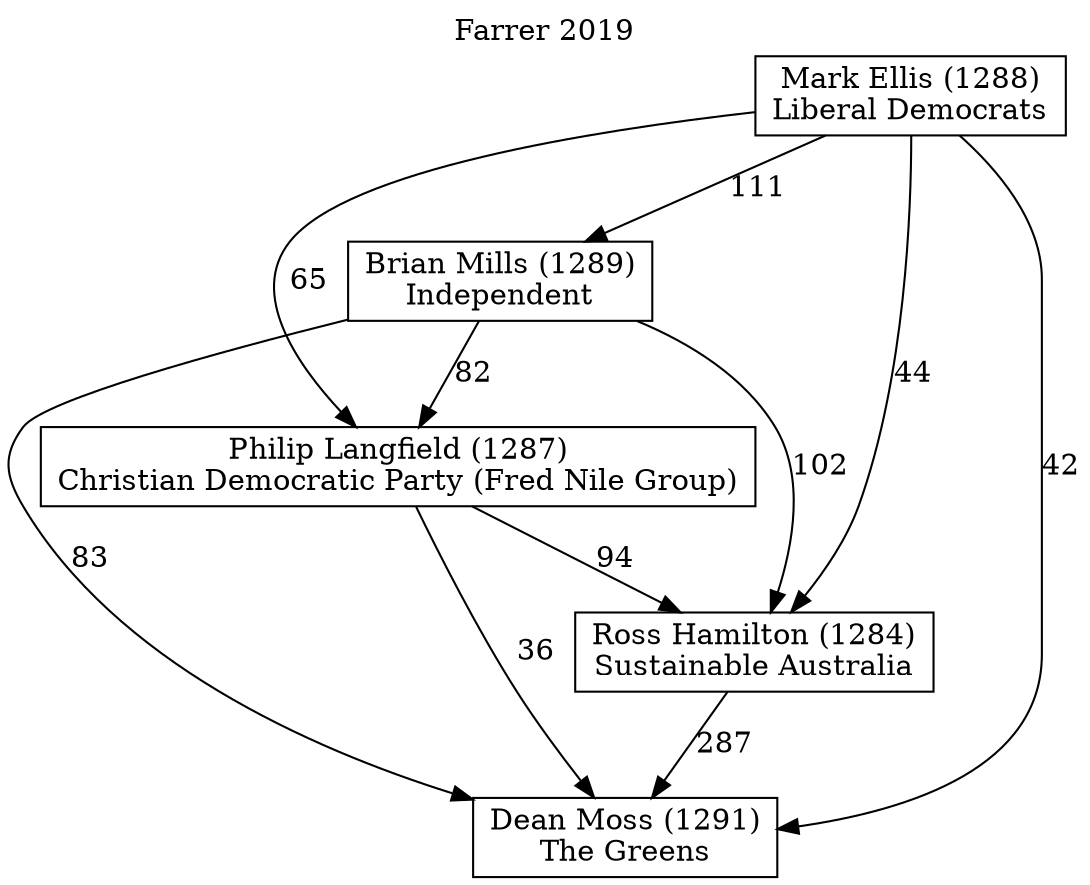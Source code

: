 // House preference flow
digraph "Dean Moss (1291)_Farrer_2019" {
	graph [label="Farrer 2019" labelloc=t mclimit=10]
	node [shape=box]
	"Dean Moss (1291)" [label="Dean Moss (1291)
The Greens"]
	"Ross Hamilton (1284)" [label="Ross Hamilton (1284)
Sustainable Australia"]
	"Philip Langfield (1287)" [label="Philip Langfield (1287)
Christian Democratic Party (Fred Nile Group)"]
	"Brian Mills (1289)" [label="Brian Mills (1289)
Independent"]
	"Mark Ellis (1288)" [label="Mark Ellis (1288)
Liberal Democrats"]
	"Dean Moss (1291)" [label="Dean Moss (1291)
The Greens"]
	"Philip Langfield (1287)" [label="Philip Langfield (1287)
Christian Democratic Party (Fred Nile Group)"]
	"Brian Mills (1289)" [label="Brian Mills (1289)
Independent"]
	"Mark Ellis (1288)" [label="Mark Ellis (1288)
Liberal Democrats"]
	"Dean Moss (1291)" [label="Dean Moss (1291)
The Greens"]
	"Brian Mills (1289)" [label="Brian Mills (1289)
Independent"]
	"Mark Ellis (1288)" [label="Mark Ellis (1288)
Liberal Democrats"]
	"Dean Moss (1291)" [label="Dean Moss (1291)
The Greens"]
	"Mark Ellis (1288)" [label="Mark Ellis (1288)
Liberal Democrats"]
	"Mark Ellis (1288)" [label="Mark Ellis (1288)
Liberal Democrats"]
	"Brian Mills (1289)" [label="Brian Mills (1289)
Independent"]
	"Mark Ellis (1288)" [label="Mark Ellis (1288)
Liberal Democrats"]
	"Mark Ellis (1288)" [label="Mark Ellis (1288)
Liberal Democrats"]
	"Philip Langfield (1287)" [label="Philip Langfield (1287)
Christian Democratic Party (Fred Nile Group)"]
	"Brian Mills (1289)" [label="Brian Mills (1289)
Independent"]
	"Mark Ellis (1288)" [label="Mark Ellis (1288)
Liberal Democrats"]
	"Philip Langfield (1287)" [label="Philip Langfield (1287)
Christian Democratic Party (Fred Nile Group)"]
	"Mark Ellis (1288)" [label="Mark Ellis (1288)
Liberal Democrats"]
	"Mark Ellis (1288)" [label="Mark Ellis (1288)
Liberal Democrats"]
	"Brian Mills (1289)" [label="Brian Mills (1289)
Independent"]
	"Mark Ellis (1288)" [label="Mark Ellis (1288)
Liberal Democrats"]
	"Mark Ellis (1288)" [label="Mark Ellis (1288)
Liberal Democrats"]
	"Ross Hamilton (1284)" [label="Ross Hamilton (1284)
Sustainable Australia"]
	"Philip Langfield (1287)" [label="Philip Langfield (1287)
Christian Democratic Party (Fred Nile Group)"]
	"Brian Mills (1289)" [label="Brian Mills (1289)
Independent"]
	"Mark Ellis (1288)" [label="Mark Ellis (1288)
Liberal Democrats"]
	"Ross Hamilton (1284)" [label="Ross Hamilton (1284)
Sustainable Australia"]
	"Brian Mills (1289)" [label="Brian Mills (1289)
Independent"]
	"Mark Ellis (1288)" [label="Mark Ellis (1288)
Liberal Democrats"]
	"Ross Hamilton (1284)" [label="Ross Hamilton (1284)
Sustainable Australia"]
	"Mark Ellis (1288)" [label="Mark Ellis (1288)
Liberal Democrats"]
	"Mark Ellis (1288)" [label="Mark Ellis (1288)
Liberal Democrats"]
	"Brian Mills (1289)" [label="Brian Mills (1289)
Independent"]
	"Mark Ellis (1288)" [label="Mark Ellis (1288)
Liberal Democrats"]
	"Mark Ellis (1288)" [label="Mark Ellis (1288)
Liberal Democrats"]
	"Philip Langfield (1287)" [label="Philip Langfield (1287)
Christian Democratic Party (Fred Nile Group)"]
	"Brian Mills (1289)" [label="Brian Mills (1289)
Independent"]
	"Mark Ellis (1288)" [label="Mark Ellis (1288)
Liberal Democrats"]
	"Philip Langfield (1287)" [label="Philip Langfield (1287)
Christian Democratic Party (Fred Nile Group)"]
	"Mark Ellis (1288)" [label="Mark Ellis (1288)
Liberal Democrats"]
	"Mark Ellis (1288)" [label="Mark Ellis (1288)
Liberal Democrats"]
	"Brian Mills (1289)" [label="Brian Mills (1289)
Independent"]
	"Mark Ellis (1288)" [label="Mark Ellis (1288)
Liberal Democrats"]
	"Mark Ellis (1288)" [label="Mark Ellis (1288)
Liberal Democrats"]
	"Ross Hamilton (1284)" -> "Dean Moss (1291)" [label=287]
	"Philip Langfield (1287)" -> "Ross Hamilton (1284)" [label=94]
	"Brian Mills (1289)" -> "Philip Langfield (1287)" [label=82]
	"Mark Ellis (1288)" -> "Brian Mills (1289)" [label=111]
	"Philip Langfield (1287)" -> "Dean Moss (1291)" [label=36]
	"Brian Mills (1289)" -> "Dean Moss (1291)" [label=83]
	"Mark Ellis (1288)" -> "Dean Moss (1291)" [label=42]
	"Mark Ellis (1288)" -> "Philip Langfield (1287)" [label=65]
	"Brian Mills (1289)" -> "Ross Hamilton (1284)" [label=102]
	"Mark Ellis (1288)" -> "Ross Hamilton (1284)" [label=44]
}
